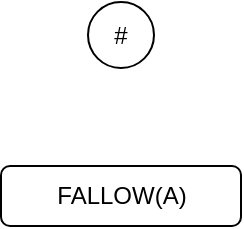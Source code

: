 <mxfile version="21.1.4" type="github">
  <diagram name="第 1 页" id="jlVK5qfQyr_egqlrKWcN">
    <mxGraphModel dx="720" dy="386" grid="0" gridSize="10" guides="1" tooltips="1" connect="1" arrows="1" fold="1" page="1" pageScale="1" pageWidth="3300" pageHeight="4681" math="0" shadow="0">
      <root>
        <mxCell id="0" />
        <mxCell id="1" parent="0" />
        <mxCell id="k8o1MCGl5v_dafdXwM-l-2" value="FALLOW(A)" style="rounded=1;whiteSpace=wrap;html=1;" vertex="1" parent="1">
          <mxGeometry x="975.5" y="899" width="120" height="30" as="geometry" />
        </mxCell>
        <mxCell id="k8o1MCGl5v_dafdXwM-l-3" value="#" style="ellipse;whiteSpace=wrap;html=1;aspect=fixed;" vertex="1" parent="1">
          <mxGeometry x="1019" y="817" width="33" height="33" as="geometry" />
        </mxCell>
      </root>
    </mxGraphModel>
  </diagram>
</mxfile>
